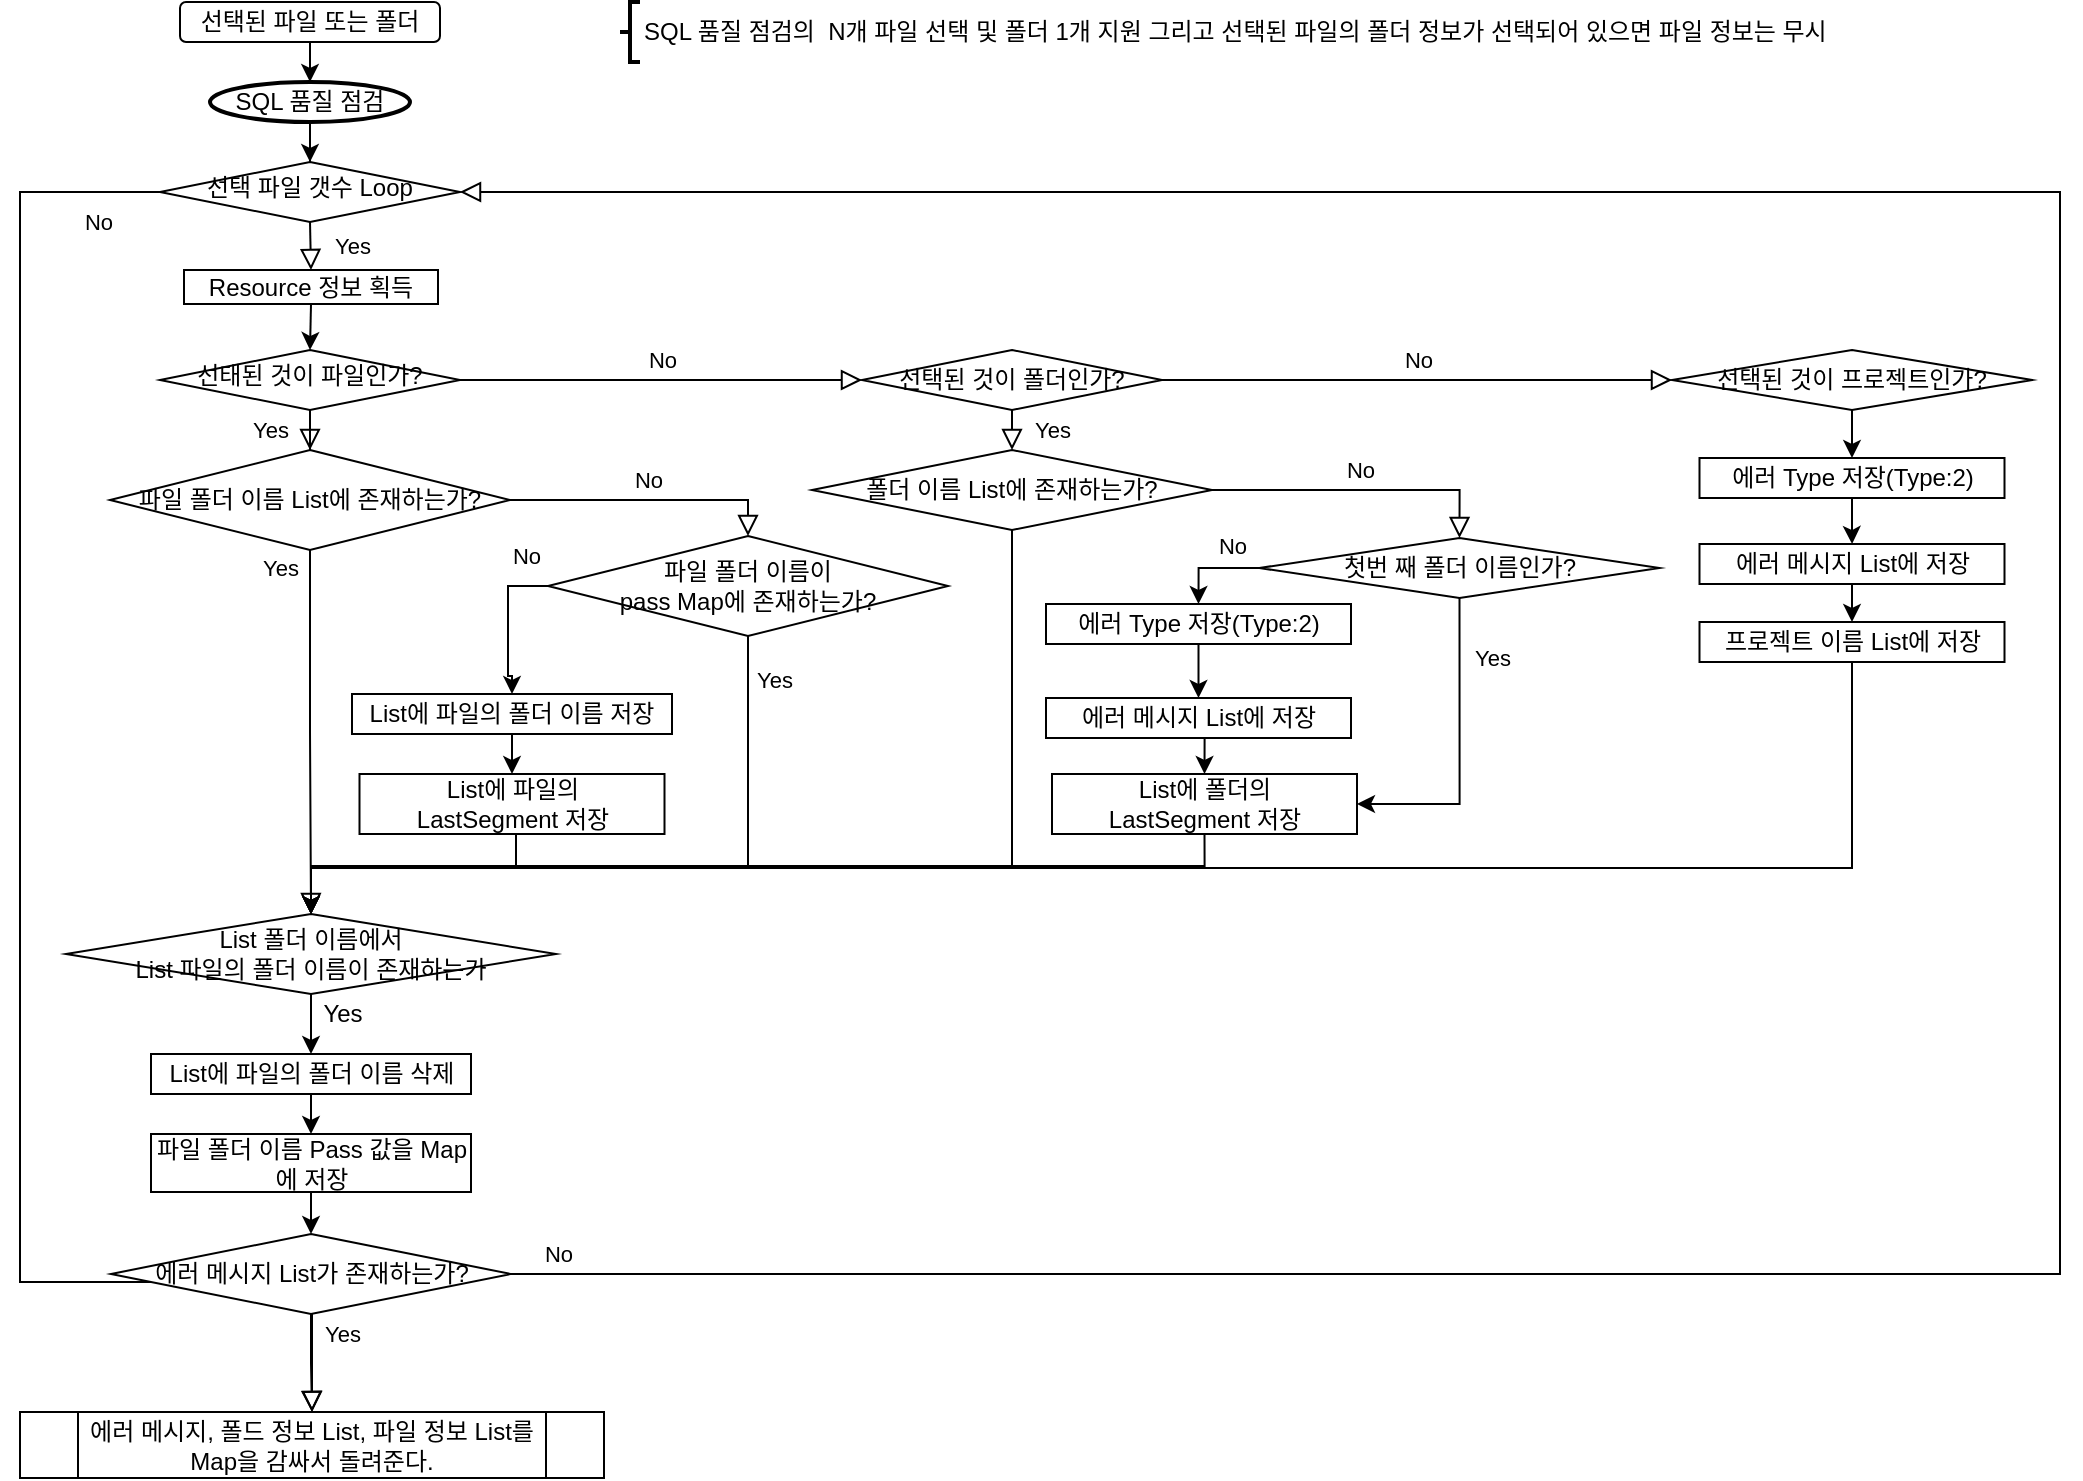 <mxfile version="14.5.1" type="github">
  <diagram id="C5RBs43oDa-KdzZeNtuy" name="Page-1">
    <mxGraphModel dx="2591" dy="762" grid="1" gridSize="1" guides="1" tooltips="1" connect="1" arrows="1" fold="1" page="1" pageScale="1" pageWidth="1169" pageHeight="827" math="0" shadow="0">
      <root>
        <mxCell id="WIyWlLk6GJQsqaUBKTNV-0" />
        <mxCell id="WIyWlLk6GJQsqaUBKTNV-1" parent="WIyWlLk6GJQsqaUBKTNV-0" />
        <mxCell id="WIyWlLk6GJQsqaUBKTNV-3" value="선택된 파일 또는 폴더" style="rounded=1;whiteSpace=wrap;html=1;fontSize=12;glass=0;strokeWidth=1;shadow=0;" parent="WIyWlLk6GJQsqaUBKTNV-1" vertex="1">
          <mxGeometry x="-1022" y="34" width="130" height="20" as="geometry" />
        </mxCell>
        <mxCell id="WIyWlLk6GJQsqaUBKTNV-4" value="Yes" style="rounded=0;html=1;jettySize=auto;orthogonalLoop=1;fontSize=11;endArrow=block;endFill=0;endSize=8;strokeWidth=1;shadow=0;labelBackgroundColor=none;edgeStyle=orthogonalEdgeStyle;exitX=0.5;exitY=1;exitDx=0;exitDy=0;entryX=0.5;entryY=0;entryDx=0;entryDy=0;" parent="WIyWlLk6GJQsqaUBKTNV-1" source="MPVV-2FYmL4CXVkORiL9-17" target="MPVV-2FYmL4CXVkORiL9-69" edge="1">
          <mxGeometry x="-0.906" y="-15" relative="1" as="geometry">
            <mxPoint as="offset" />
            <mxPoint x="-956.5" y="432" as="targetPoint" />
            <Array as="points" />
          </mxGeometry>
        </mxCell>
        <mxCell id="WIyWlLk6GJQsqaUBKTNV-5" value="No" style="edgeStyle=orthogonalEdgeStyle;rounded=0;html=1;jettySize=auto;orthogonalLoop=1;fontSize=11;endArrow=block;endFill=0;endSize=8;strokeWidth=1;shadow=0;labelBackgroundColor=none;entryX=0;entryY=0.5;entryDx=0;entryDy=0;" parent="WIyWlLk6GJQsqaUBKTNV-1" source="WIyWlLk6GJQsqaUBKTNV-6" target="MPVV-2FYmL4CXVkORiL9-2" edge="1">
          <mxGeometry y="10" relative="1" as="geometry">
            <mxPoint as="offset" />
            <mxPoint x="-466" y="272" as="targetPoint" />
          </mxGeometry>
        </mxCell>
        <mxCell id="WIyWlLk6GJQsqaUBKTNV-6" value="선태된 것이 파일인가?" style="rhombus;whiteSpace=wrap;html=1;shadow=0;fontFamily=Helvetica;fontSize=12;align=center;strokeWidth=1;spacing=6;spacingTop=-4;" parent="WIyWlLk6GJQsqaUBKTNV-1" vertex="1">
          <mxGeometry x="-1032" y="208" width="150" height="30" as="geometry" />
        </mxCell>
        <mxCell id="MPVV-2FYmL4CXVkORiL9-2" value="선택된 것이 폴더인가?" style="rhombus;whiteSpace=wrap;html=1;" vertex="1" parent="WIyWlLk6GJQsqaUBKTNV-1">
          <mxGeometry x="-681" y="208" width="150" height="30" as="geometry" />
        </mxCell>
        <mxCell id="MPVV-2FYmL4CXVkORiL9-112" style="edgeStyle=orthogonalEdgeStyle;rounded=0;orthogonalLoop=1;jettySize=auto;html=1;exitX=0.5;exitY=1;exitDx=0;exitDy=0;entryX=0.5;entryY=0;entryDx=0;entryDy=0;" edge="1" parent="WIyWlLk6GJQsqaUBKTNV-1" source="MPVV-2FYmL4CXVkORiL9-6" target="MPVV-2FYmL4CXVkORiL9-111">
          <mxGeometry relative="1" as="geometry" />
        </mxCell>
        <mxCell id="MPVV-2FYmL4CXVkORiL9-6" value="선택된 것이 프로젝트인가?" style="rhombus;whiteSpace=wrap;html=1;" vertex="1" parent="WIyWlLk6GJQsqaUBKTNV-1">
          <mxGeometry x="-276" y="208" width="180" height="30" as="geometry" />
        </mxCell>
        <mxCell id="MPVV-2FYmL4CXVkORiL9-9" value="Yes" style="rounded=0;html=1;jettySize=auto;orthogonalLoop=1;fontSize=11;endArrow=block;endFill=0;endSize=8;strokeWidth=1;shadow=0;labelBackgroundColor=none;edgeStyle=orthogonalEdgeStyle;entryX=0.5;entryY=0;entryDx=0;entryDy=0;exitX=0.5;exitY=1;exitDx=0;exitDy=0;" edge="1" parent="WIyWlLk6GJQsqaUBKTNV-1" source="MPVV-2FYmL4CXVkORiL9-2" target="MPVV-2FYmL4CXVkORiL9-28">
          <mxGeometry y="20" relative="1" as="geometry">
            <mxPoint as="offset" />
            <mxPoint x="-661" y="312" as="sourcePoint" />
            <mxPoint x="-461" y="342" as="targetPoint" />
          </mxGeometry>
        </mxCell>
        <mxCell id="MPVV-2FYmL4CXVkORiL9-93" style="edgeStyle=orthogonalEdgeStyle;rounded=0;orthogonalLoop=1;jettySize=auto;html=1;exitX=0.5;exitY=1;exitDx=0;exitDy=0;entryX=0.5;entryY=0;entryDx=0;entryDy=0;" edge="1" parent="WIyWlLk6GJQsqaUBKTNV-1" source="MPVV-2FYmL4CXVkORiL9-15" target="MPVV-2FYmL4CXVkORiL9-69">
          <mxGeometry relative="1" as="geometry">
            <mxPoint x="-956.5" y="470" as="targetPoint" />
            <Array as="points">
              <mxPoint x="-510" y="466" />
              <mxPoint x="-956" y="466" />
            </Array>
          </mxGeometry>
        </mxCell>
        <mxCell id="MPVV-2FYmL4CXVkORiL9-15" value="List에 폴더의 &lt;br&gt;LastSegment 저장" style="rounded=0;whiteSpace=wrap;html=1;" vertex="1" parent="WIyWlLk6GJQsqaUBKTNV-1">
          <mxGeometry x="-586" y="420" width="152.5" height="30" as="geometry" />
        </mxCell>
        <mxCell id="MPVV-2FYmL4CXVkORiL9-115" style="edgeStyle=orthogonalEdgeStyle;rounded=0;orthogonalLoop=1;jettySize=auto;html=1;exitX=0.5;exitY=1;exitDx=0;exitDy=0;entryX=0.5;entryY=0;entryDx=0;entryDy=0;" edge="1" parent="WIyWlLk6GJQsqaUBKTNV-1" source="MPVV-2FYmL4CXVkORiL9-16" target="MPVV-2FYmL4CXVkORiL9-43">
          <mxGeometry relative="1" as="geometry" />
        </mxCell>
        <mxCell id="MPVV-2FYmL4CXVkORiL9-16" value="에러 메시지 List에 저장" style="rounded=0;whiteSpace=wrap;html=1;" vertex="1" parent="WIyWlLk6GJQsqaUBKTNV-1">
          <mxGeometry x="-262.25" y="305" width="152.5" height="20" as="geometry" />
        </mxCell>
        <mxCell id="MPVV-2FYmL4CXVkORiL9-17" value="파일 폴더 이름 List에 존재하는가?" style="rhombus;whiteSpace=wrap;html=1;" vertex="1" parent="WIyWlLk6GJQsqaUBKTNV-1">
          <mxGeometry x="-1057" y="258" width="200" height="50" as="geometry" />
        </mxCell>
        <mxCell id="MPVV-2FYmL4CXVkORiL9-18" value="Yes" style="rounded=0;html=1;jettySize=auto;orthogonalLoop=1;fontSize=11;endArrow=block;endFill=0;endSize=8;strokeWidth=1;shadow=0;labelBackgroundColor=none;edgeStyle=orthogonalEdgeStyle;entryX=0.5;entryY=0;entryDx=0;entryDy=0;" edge="1" parent="WIyWlLk6GJQsqaUBKTNV-1" source="WIyWlLk6GJQsqaUBKTNV-6" target="MPVV-2FYmL4CXVkORiL9-17">
          <mxGeometry y="20" relative="1" as="geometry">
            <mxPoint as="offset" />
            <mxPoint x="-591" y="302" as="sourcePoint" />
            <mxPoint x="-591" y="442" as="targetPoint" />
          </mxGeometry>
        </mxCell>
        <mxCell id="MPVV-2FYmL4CXVkORiL9-96" style="edgeStyle=orthogonalEdgeStyle;rounded=0;orthogonalLoop=1;jettySize=auto;html=1;exitX=0.5;exitY=1;exitDx=0;exitDy=0;entryX=0.5;entryY=0;entryDx=0;entryDy=0;" edge="1" parent="WIyWlLk6GJQsqaUBKTNV-1" source="MPVV-2FYmL4CXVkORiL9-19" target="MPVV-2FYmL4CXVkORiL9-95">
          <mxGeometry relative="1" as="geometry" />
        </mxCell>
        <mxCell id="MPVV-2FYmL4CXVkORiL9-19" value="&lt;span&gt;List에 파일의 폴더 이름 저장&lt;/span&gt;" style="rounded=0;whiteSpace=wrap;html=1;" vertex="1" parent="WIyWlLk6GJQsqaUBKTNV-1">
          <mxGeometry x="-936" y="380" width="160" height="20" as="geometry" />
        </mxCell>
        <mxCell id="MPVV-2FYmL4CXVkORiL9-26" value="No" style="edgeStyle=orthogonalEdgeStyle;rounded=0;html=1;jettySize=auto;orthogonalLoop=1;fontSize=11;endArrow=block;endFill=0;endSize=8;strokeWidth=1;shadow=0;labelBackgroundColor=none;entryX=0;entryY=0.5;entryDx=0;entryDy=0;exitX=1;exitY=0.5;exitDx=0;exitDy=0;" edge="1" parent="WIyWlLk6GJQsqaUBKTNV-1" source="MPVV-2FYmL4CXVkORiL9-2" target="MPVV-2FYmL4CXVkORiL9-6">
          <mxGeometry y="10" relative="1" as="geometry">
            <mxPoint as="offset" />
            <mxPoint x="-326" y="267" as="sourcePoint" />
            <mxPoint x="-469.5" y="277" as="targetPoint" />
          </mxGeometry>
        </mxCell>
        <mxCell id="MPVV-2FYmL4CXVkORiL9-117" style="edgeStyle=orthogonalEdgeStyle;rounded=0;orthogonalLoop=1;jettySize=auto;html=1;exitX=0.5;exitY=1;exitDx=0;exitDy=0;entryX=0.5;entryY=0;entryDx=0;entryDy=0;" edge="1" parent="WIyWlLk6GJQsqaUBKTNV-1" source="MPVV-2FYmL4CXVkORiL9-28" target="MPVV-2FYmL4CXVkORiL9-69">
          <mxGeometry relative="1" as="geometry">
            <Array as="points">
              <mxPoint x="-606" y="467" />
              <mxPoint x="-956" y="467" />
            </Array>
          </mxGeometry>
        </mxCell>
        <mxCell id="MPVV-2FYmL4CXVkORiL9-28" value="폴더 이름 List에 존재하는가?" style="rhombus;whiteSpace=wrap;html=1;" vertex="1" parent="WIyWlLk6GJQsqaUBKTNV-1">
          <mxGeometry x="-706" y="258" width="200" height="40" as="geometry" />
        </mxCell>
        <mxCell id="MPVV-2FYmL4CXVkORiL9-30" value="No" style="edgeStyle=orthogonalEdgeStyle;rounded=0;html=1;jettySize=auto;orthogonalLoop=1;fontSize=11;endArrow=block;endFill=0;endSize=8;strokeWidth=1;shadow=0;labelBackgroundColor=none;entryX=0.5;entryY=0;entryDx=0;entryDy=0;exitX=1;exitY=0.5;exitDx=0;exitDy=0;" edge="1" parent="WIyWlLk6GJQsqaUBKTNV-1" source="MPVV-2FYmL4CXVkORiL9-28" target="MPVV-2FYmL4CXVkORiL9-85">
          <mxGeometry y="10" relative="1" as="geometry">
            <mxPoint as="offset" />
            <mxPoint x="-516" y="282" as="sourcePoint" />
            <mxPoint x="-886" y="292" as="targetPoint" />
          </mxGeometry>
        </mxCell>
        <mxCell id="MPVV-2FYmL4CXVkORiL9-116" style="edgeStyle=orthogonalEdgeStyle;rounded=0;orthogonalLoop=1;jettySize=auto;html=1;exitX=0.5;exitY=1;exitDx=0;exitDy=0;entryX=0.5;entryY=0;entryDx=0;entryDy=0;" edge="1" parent="WIyWlLk6GJQsqaUBKTNV-1" source="MPVV-2FYmL4CXVkORiL9-43" target="MPVV-2FYmL4CXVkORiL9-69">
          <mxGeometry relative="1" as="geometry">
            <Array as="points">
              <mxPoint x="-186" y="467" />
              <mxPoint x="-956" y="467" />
            </Array>
          </mxGeometry>
        </mxCell>
        <mxCell id="MPVV-2FYmL4CXVkORiL9-43" value="프로젝트 이름 List에 저장" style="rounded=0;whiteSpace=wrap;html=1;" vertex="1" parent="WIyWlLk6GJQsqaUBKTNV-1">
          <mxGeometry x="-262.25" y="344" width="152.5" height="20" as="geometry" />
        </mxCell>
        <mxCell id="MPVV-2FYmL4CXVkORiL9-46" value="" style="edgeStyle=orthogonalEdgeStyle;rounded=0;orthogonalLoop=1;jettySize=auto;html=1;exitX=0.5;exitY=1;exitDx=0;exitDy=0;" edge="1" parent="WIyWlLk6GJQsqaUBKTNV-1" source="MPVV-2FYmL4CXVkORiL9-79" target="MPVV-2FYmL4CXVkORiL9-45">
          <mxGeometry relative="1" as="geometry" />
        </mxCell>
        <mxCell id="MPVV-2FYmL4CXVkORiL9-45" value="선택 파일 갯수 Loop" style="rhombus;whiteSpace=wrap;html=1;shadow=0;fontFamily=Helvetica;fontSize=12;align=center;strokeWidth=1;spacing=6;spacingTop=-4;" vertex="1" parent="WIyWlLk6GJQsqaUBKTNV-1">
          <mxGeometry x="-1032" y="114" width="150" height="30" as="geometry" />
        </mxCell>
        <mxCell id="MPVV-2FYmL4CXVkORiL9-47" value="Yes" style="rounded=0;html=1;jettySize=auto;orthogonalLoop=1;fontSize=11;endArrow=block;endFill=0;endSize=8;strokeWidth=1;shadow=0;labelBackgroundColor=none;edgeStyle=orthogonalEdgeStyle;exitX=0.5;exitY=1;exitDx=0;exitDy=0;entryX=0.5;entryY=0;entryDx=0;entryDy=0;" edge="1" parent="WIyWlLk6GJQsqaUBKTNV-1" source="MPVV-2FYmL4CXVkORiL9-45" target="MPVV-2FYmL4CXVkORiL9-104">
          <mxGeometry y="20" relative="1" as="geometry">
            <mxPoint as="offset" />
            <mxPoint x="-947" y="354" as="sourcePoint" />
            <mxPoint x="-957" y="274" as="targetPoint" />
          </mxGeometry>
        </mxCell>
        <mxCell id="MPVV-2FYmL4CXVkORiL9-51" value="No" style="edgeStyle=orthogonalEdgeStyle;rounded=0;html=1;jettySize=auto;orthogonalLoop=1;fontSize=11;endArrow=block;endFill=0;endSize=8;strokeWidth=1;shadow=0;labelBackgroundColor=none;exitX=0;exitY=0.5;exitDx=0;exitDy=0;entryX=0.5;entryY=0;entryDx=0;entryDy=0;" edge="1" parent="WIyWlLk6GJQsqaUBKTNV-1" source="MPVV-2FYmL4CXVkORiL9-45" target="MPVV-2FYmL4CXVkORiL9-77">
          <mxGeometry x="-0.925" y="15" relative="1" as="geometry">
            <mxPoint as="offset" />
            <mxPoint x="-1032" y="209" as="sourcePoint" />
            <mxPoint x="-957" y="860" as="targetPoint" />
            <Array as="points">
              <mxPoint x="-1102" y="129" />
              <mxPoint x="-1102" y="674" />
              <mxPoint x="-956" y="674" />
            </Array>
          </mxGeometry>
        </mxCell>
        <mxCell id="MPVV-2FYmL4CXVkORiL9-54" value="에러 메시지 List가 존재하는가?" style="rhombus;whiteSpace=wrap;html=1;" vertex="1" parent="WIyWlLk6GJQsqaUBKTNV-1">
          <mxGeometry x="-1056.5" y="650" width="200" height="40" as="geometry" />
        </mxCell>
        <mxCell id="MPVV-2FYmL4CXVkORiL9-58" value="Yes" style="rounded=0;html=1;jettySize=auto;orthogonalLoop=1;fontSize=11;endArrow=block;endFill=0;endSize=8;strokeWidth=1;shadow=0;labelBackgroundColor=none;edgeStyle=orthogonalEdgeStyle;entryX=0.5;entryY=0;entryDx=0;entryDy=0;" edge="1" parent="WIyWlLk6GJQsqaUBKTNV-1" source="MPVV-2FYmL4CXVkORiL9-54" target="MPVV-2FYmL4CXVkORiL9-77">
          <mxGeometry x="-0.6" y="15" relative="1" as="geometry">
            <mxPoint as="offset" />
            <mxPoint x="-512" y="562" as="sourcePoint" />
            <mxPoint x="-957" y="948" as="targetPoint" />
            <Array as="points" />
          </mxGeometry>
        </mxCell>
        <mxCell id="MPVV-2FYmL4CXVkORiL9-66" value="No" style="edgeStyle=orthogonalEdgeStyle;rounded=0;html=1;jettySize=auto;orthogonalLoop=1;fontSize=11;endArrow=block;endFill=0;endSize=8;strokeWidth=1;shadow=0;labelBackgroundColor=none;entryX=0.5;entryY=0;entryDx=0;entryDy=0;exitX=1;exitY=0.5;exitDx=0;exitDy=0;" edge="1" parent="WIyWlLk6GJQsqaUBKTNV-1" source="MPVV-2FYmL4CXVkORiL9-17" target="MPVV-2FYmL4CXVkORiL9-82">
          <mxGeometry y="10" relative="1" as="geometry">
            <mxPoint as="offset" />
            <mxPoint x="-861" y="282" as="sourcePoint" />
            <mxPoint x="-816" y="282" as="targetPoint" />
            <Array as="points">
              <mxPoint x="-738" y="283" />
            </Array>
          </mxGeometry>
        </mxCell>
        <mxCell id="MPVV-2FYmL4CXVkORiL9-67" value="No" style="edgeStyle=orthogonalEdgeStyle;rounded=0;html=1;jettySize=auto;orthogonalLoop=1;fontSize=11;endArrow=block;endFill=0;endSize=8;strokeWidth=1;shadow=0;labelBackgroundColor=none;entryX=1;entryY=0.5;entryDx=0;entryDy=0;exitX=1;exitY=0.5;exitDx=0;exitDy=0;" edge="1" parent="WIyWlLk6GJQsqaUBKTNV-1" source="MPVV-2FYmL4CXVkORiL9-54" target="MPVV-2FYmL4CXVkORiL9-45">
          <mxGeometry x="-0.978" y="10" relative="1" as="geometry">
            <mxPoint as="offset" />
            <mxPoint x="-857" y="643.5" as="sourcePoint" />
            <mxPoint x="-572" y="643.5" as="targetPoint" />
            <Array as="points">
              <mxPoint x="-82" y="670" />
              <mxPoint x="-82" y="129" />
            </Array>
          </mxGeometry>
        </mxCell>
        <mxCell id="MPVV-2FYmL4CXVkORiL9-73" style="edgeStyle=orthogonalEdgeStyle;rounded=0;orthogonalLoop=1;jettySize=auto;html=1;exitX=0.5;exitY=1;exitDx=0;exitDy=0;entryX=0.5;entryY=0;entryDx=0;entryDy=0;" edge="1" parent="WIyWlLk6GJQsqaUBKTNV-1" source="MPVV-2FYmL4CXVkORiL9-69" target="MPVV-2FYmL4CXVkORiL9-71">
          <mxGeometry relative="1" as="geometry" />
        </mxCell>
        <mxCell id="MPVV-2FYmL4CXVkORiL9-69" value="List 폴더 이름에서&lt;br&gt;List 파일의 폴더 이름이 존재하는가" style="rhombus;whiteSpace=wrap;html=1;" vertex="1" parent="WIyWlLk6GJQsqaUBKTNV-1">
          <mxGeometry x="-1079" y="490" width="245" height="40" as="geometry" />
        </mxCell>
        <mxCell id="MPVV-2FYmL4CXVkORiL9-75" style="edgeStyle=orthogonalEdgeStyle;rounded=0;orthogonalLoop=1;jettySize=auto;html=1;exitX=0.5;exitY=1;exitDx=0;exitDy=0;entryX=0.5;entryY=0;entryDx=0;entryDy=0;" edge="1" parent="WIyWlLk6GJQsqaUBKTNV-1" source="MPVV-2FYmL4CXVkORiL9-71" target="MPVV-2FYmL4CXVkORiL9-72">
          <mxGeometry relative="1" as="geometry" />
        </mxCell>
        <mxCell id="MPVV-2FYmL4CXVkORiL9-71" value="&lt;span&gt;List에 파일의 폴더 이름 삭제&lt;/span&gt;" style="rounded=0;whiteSpace=wrap;html=1;" vertex="1" parent="WIyWlLk6GJQsqaUBKTNV-1">
          <mxGeometry x="-1036.5" y="560" width="160" height="20" as="geometry" />
        </mxCell>
        <mxCell id="MPVV-2FYmL4CXVkORiL9-76" style="edgeStyle=orthogonalEdgeStyle;rounded=0;orthogonalLoop=1;jettySize=auto;html=1;exitX=0.5;exitY=1;exitDx=0;exitDy=0;entryX=0.5;entryY=0;entryDx=0;entryDy=0;" edge="1" parent="WIyWlLk6GJQsqaUBKTNV-1" source="MPVV-2FYmL4CXVkORiL9-72" target="MPVV-2FYmL4CXVkORiL9-54">
          <mxGeometry relative="1" as="geometry" />
        </mxCell>
        <mxCell id="MPVV-2FYmL4CXVkORiL9-72" value="파일 폴더 이름 Pass 값을 Map에 저장" style="rounded=0;whiteSpace=wrap;html=1;" vertex="1" parent="WIyWlLk6GJQsqaUBKTNV-1">
          <mxGeometry x="-1036.5" y="600" width="160" height="29" as="geometry" />
        </mxCell>
        <mxCell id="MPVV-2FYmL4CXVkORiL9-74" value="Yes" style="text;html=1;align=center;verticalAlign=middle;resizable=0;points=[];autosize=1;" vertex="1" parent="WIyWlLk6GJQsqaUBKTNV-1">
          <mxGeometry x="-961.5" y="530" width="40" height="20" as="geometry" />
        </mxCell>
        <mxCell id="MPVV-2FYmL4CXVkORiL9-77" value="에러 메시지, 폴드 정보 List, 파일 정보 List를 Map을 감싸서 돌려준다." style="shape=process;whiteSpace=wrap;html=1;backgroundOutline=1;" vertex="1" parent="WIyWlLk6GJQsqaUBKTNV-1">
          <mxGeometry x="-1102" y="739" width="292" height="33" as="geometry" />
        </mxCell>
        <mxCell id="MPVV-2FYmL4CXVkORiL9-79" value="SQL 품질 점검" style="strokeWidth=2;html=1;shape=mxgraph.flowchart.start_1;whiteSpace=wrap;" vertex="1" parent="WIyWlLk6GJQsqaUBKTNV-1">
          <mxGeometry x="-1007" y="74" width="100" height="20" as="geometry" />
        </mxCell>
        <mxCell id="MPVV-2FYmL4CXVkORiL9-80" value="" style="edgeStyle=orthogonalEdgeStyle;rounded=0;orthogonalLoop=1;jettySize=auto;html=1;exitX=0.5;exitY=1;exitDx=0;exitDy=0;" edge="1" parent="WIyWlLk6GJQsqaUBKTNV-1" source="WIyWlLk6GJQsqaUBKTNV-3" target="MPVV-2FYmL4CXVkORiL9-79">
          <mxGeometry relative="1" as="geometry">
            <mxPoint x="-957" y="74" as="sourcePoint" />
            <mxPoint x="-957" y="174" as="targetPoint" />
          </mxGeometry>
        </mxCell>
        <mxCell id="MPVV-2FYmL4CXVkORiL9-83" value="No" style="edgeStyle=orthogonalEdgeStyle;rounded=0;orthogonalLoop=1;jettySize=auto;html=1;exitX=0;exitY=0.5;exitDx=0;exitDy=0;entryX=0.5;entryY=0;entryDx=0;entryDy=0;" edge="1" parent="WIyWlLk6GJQsqaUBKTNV-1" source="MPVV-2FYmL4CXVkORiL9-82" target="MPVV-2FYmL4CXVkORiL9-19">
          <mxGeometry x="-0.692" y="-15" relative="1" as="geometry">
            <mxPoint as="offset" />
          </mxGeometry>
        </mxCell>
        <mxCell id="MPVV-2FYmL4CXVkORiL9-103" value="Yes" style="edgeStyle=orthogonalEdgeStyle;rounded=0;orthogonalLoop=1;jettySize=auto;html=1;exitX=0.5;exitY=1;exitDx=0;exitDy=0;entryX=0.5;entryY=0;entryDx=0;entryDy=0;" edge="1" parent="WIyWlLk6GJQsqaUBKTNV-1" source="MPVV-2FYmL4CXVkORiL9-82" target="MPVV-2FYmL4CXVkORiL9-69">
          <mxGeometry x="-0.88" y="13" relative="1" as="geometry">
            <mxPoint x="-738.5" y="390" as="sourcePoint" />
            <Array as="points">
              <mxPoint x="-738" y="466" />
              <mxPoint x="-956" y="466" />
            </Array>
            <mxPoint as="offset" />
          </mxGeometry>
        </mxCell>
        <mxCell id="MPVV-2FYmL4CXVkORiL9-82" value="파일 폴더 이름이&lt;br&gt;pass Map에 존재하는가?" style="rhombus;whiteSpace=wrap;html=1;" vertex="1" parent="WIyWlLk6GJQsqaUBKTNV-1">
          <mxGeometry x="-838" y="301" width="200" height="50" as="geometry" />
        </mxCell>
        <mxCell id="MPVV-2FYmL4CXVkORiL9-92" value="Yes" style="edgeStyle=orthogonalEdgeStyle;rounded=0;orthogonalLoop=1;jettySize=auto;html=1;exitX=0.5;exitY=1;exitDx=0;exitDy=0;entryX=1;entryY=0.5;entryDx=0;entryDy=0;" edge="1" parent="WIyWlLk6GJQsqaUBKTNV-1" source="MPVV-2FYmL4CXVkORiL9-85" target="MPVV-2FYmL4CXVkORiL9-15">
          <mxGeometry x="-0.605" y="16" relative="1" as="geometry">
            <mxPoint x="-382.25" y="370" as="sourcePoint" />
            <mxPoint as="offset" />
          </mxGeometry>
        </mxCell>
        <mxCell id="MPVV-2FYmL4CXVkORiL9-108" value="No" style="edgeStyle=orthogonalEdgeStyle;rounded=0;orthogonalLoop=1;jettySize=auto;html=1;exitX=0;exitY=0.5;exitDx=0;exitDy=0;entryX=0.5;entryY=0;entryDx=0;entryDy=0;" edge="1" parent="WIyWlLk6GJQsqaUBKTNV-1" source="MPVV-2FYmL4CXVkORiL9-85" target="MPVV-2FYmL4CXVkORiL9-106">
          <mxGeometry x="-0.432" y="-11" relative="1" as="geometry">
            <mxPoint as="offset" />
          </mxGeometry>
        </mxCell>
        <mxCell id="MPVV-2FYmL4CXVkORiL9-85" value="첫번 째 폴더 이름인가?" style="rhombus;whiteSpace=wrap;html=1;" vertex="1" parent="WIyWlLk6GJQsqaUBKTNV-1">
          <mxGeometry x="-482.25" y="302" width="200" height="30" as="geometry" />
        </mxCell>
        <mxCell id="MPVV-2FYmL4CXVkORiL9-91" style="edgeStyle=orthogonalEdgeStyle;rounded=0;orthogonalLoop=1;jettySize=auto;html=1;exitX=0.5;exitY=1;exitDx=0;exitDy=0;entryX=0.5;entryY=0;entryDx=0;entryDy=0;" edge="1" parent="WIyWlLk6GJQsqaUBKTNV-1" source="MPVV-2FYmL4CXVkORiL9-86" target="MPVV-2FYmL4CXVkORiL9-15">
          <mxGeometry relative="1" as="geometry" />
        </mxCell>
        <mxCell id="MPVV-2FYmL4CXVkORiL9-86" value="에러 메시지 List에 저장" style="rounded=0;whiteSpace=wrap;html=1;" vertex="1" parent="WIyWlLk6GJQsqaUBKTNV-1">
          <mxGeometry x="-589" y="382" width="152.5" height="20" as="geometry" />
        </mxCell>
        <mxCell id="MPVV-2FYmL4CXVkORiL9-100" style="edgeStyle=orthogonalEdgeStyle;rounded=0;orthogonalLoop=1;jettySize=auto;html=1;exitX=0.5;exitY=1;exitDx=0;exitDy=0;entryX=0.5;entryY=0;entryDx=0;entryDy=0;" edge="1" parent="WIyWlLk6GJQsqaUBKTNV-1" source="MPVV-2FYmL4CXVkORiL9-95" target="MPVV-2FYmL4CXVkORiL9-69">
          <mxGeometry relative="1" as="geometry">
            <Array as="points">
              <mxPoint x="-854" y="450" />
              <mxPoint x="-854" y="466" />
              <mxPoint x="-956" y="466" />
            </Array>
          </mxGeometry>
        </mxCell>
        <mxCell id="MPVV-2FYmL4CXVkORiL9-95" value="List에 파일의&lt;br&gt;LastSegment&amp;nbsp;저장" style="rounded=0;whiteSpace=wrap;html=1;" vertex="1" parent="WIyWlLk6GJQsqaUBKTNV-1">
          <mxGeometry x="-932.25" y="420" width="152.5" height="30" as="geometry" />
        </mxCell>
        <mxCell id="MPVV-2FYmL4CXVkORiL9-98" value="SQL 품질 점검의&amp;nbsp; N개 파일 선택 및 폴더 1개 지원 그리고 선택된 파일의 폴더 정보가 선택되어 있으면 파일 정보는 무시" style="strokeWidth=2;html=1;shape=mxgraph.flowchart.annotation_2;align=left;labelPosition=right;pointerEvents=1;" vertex="1" parent="WIyWlLk6GJQsqaUBKTNV-1">
          <mxGeometry x="-802" y="34" width="10" height="30" as="geometry" />
        </mxCell>
        <mxCell id="MPVV-2FYmL4CXVkORiL9-105" style="edgeStyle=orthogonalEdgeStyle;rounded=0;orthogonalLoop=1;jettySize=auto;html=1;exitX=0.5;exitY=1;exitDx=0;exitDy=0;entryX=0.5;entryY=0;entryDx=0;entryDy=0;" edge="1" parent="WIyWlLk6GJQsqaUBKTNV-1" source="MPVV-2FYmL4CXVkORiL9-104" target="WIyWlLk6GJQsqaUBKTNV-6">
          <mxGeometry relative="1" as="geometry" />
        </mxCell>
        <mxCell id="MPVV-2FYmL4CXVkORiL9-104" value="Resource 정보 획득" style="rounded=0;whiteSpace=wrap;html=1;" vertex="1" parent="WIyWlLk6GJQsqaUBKTNV-1">
          <mxGeometry x="-1020" y="168" width="127" height="17" as="geometry" />
        </mxCell>
        <mxCell id="MPVV-2FYmL4CXVkORiL9-109" style="edgeStyle=orthogonalEdgeStyle;rounded=0;orthogonalLoop=1;jettySize=auto;html=1;exitX=0.5;exitY=1;exitDx=0;exitDy=0;entryX=0.5;entryY=0;entryDx=0;entryDy=0;" edge="1" parent="WIyWlLk6GJQsqaUBKTNV-1" source="MPVV-2FYmL4CXVkORiL9-106" target="MPVV-2FYmL4CXVkORiL9-86">
          <mxGeometry relative="1" as="geometry" />
        </mxCell>
        <mxCell id="MPVV-2FYmL4CXVkORiL9-106" value="에러 Type 저장(Type:2)" style="rounded=0;whiteSpace=wrap;html=1;" vertex="1" parent="WIyWlLk6GJQsqaUBKTNV-1">
          <mxGeometry x="-589" y="335" width="152.5" height="20" as="geometry" />
        </mxCell>
        <mxCell id="MPVV-2FYmL4CXVkORiL9-113" style="edgeStyle=orthogonalEdgeStyle;rounded=0;orthogonalLoop=1;jettySize=auto;html=1;exitX=0.5;exitY=1;exitDx=0;exitDy=0;" edge="1" parent="WIyWlLk6GJQsqaUBKTNV-1" source="MPVV-2FYmL4CXVkORiL9-111" target="MPVV-2FYmL4CXVkORiL9-16">
          <mxGeometry relative="1" as="geometry" />
        </mxCell>
        <mxCell id="MPVV-2FYmL4CXVkORiL9-111" value="에러 Type 저장(Type:2)" style="rounded=0;whiteSpace=wrap;html=1;" vertex="1" parent="WIyWlLk6GJQsqaUBKTNV-1">
          <mxGeometry x="-262.25" y="262" width="152.5" height="20" as="geometry" />
        </mxCell>
      </root>
    </mxGraphModel>
  </diagram>
</mxfile>
